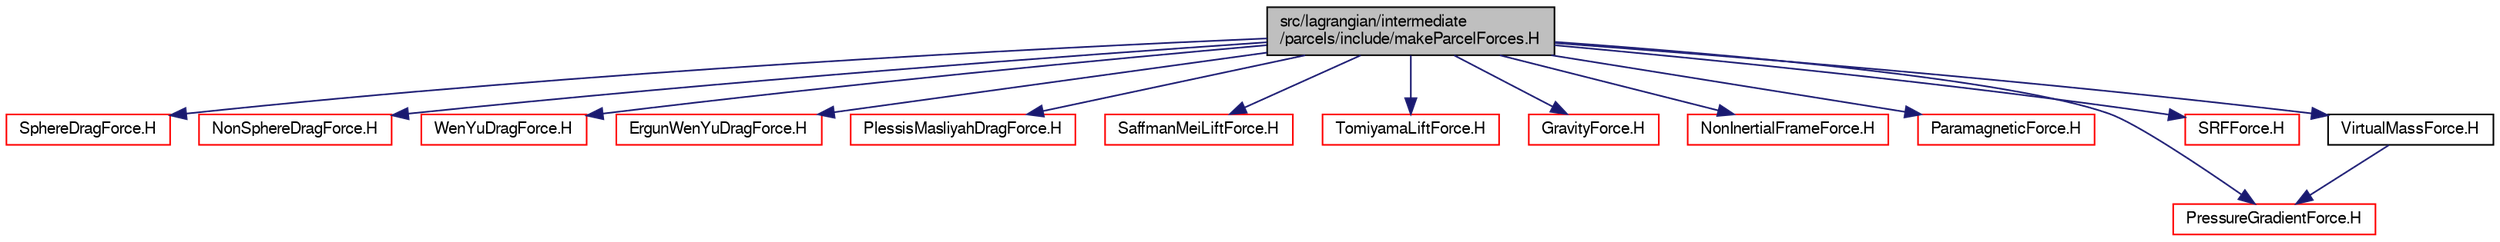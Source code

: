digraph "src/lagrangian/intermediate/parcels/include/makeParcelForces.H"
{
  bgcolor="transparent";
  edge [fontname="FreeSans",fontsize="10",labelfontname="FreeSans",labelfontsize="10"];
  node [fontname="FreeSans",fontsize="10",shape=record];
  Node0 [label="src/lagrangian/intermediate\l/parcels/include/makeParcelForces.H",height=0.2,width=0.4,color="black", fillcolor="grey75", style="filled", fontcolor="black"];
  Node0 -> Node1 [color="midnightblue",fontsize="10",style="solid",fontname="FreeSans"];
  Node1 [label="SphereDragForce.H",height=0.2,width=0.4,color="red",URL="$a05828.html"];
  Node0 -> Node273 [color="midnightblue",fontsize="10",style="solid",fontname="FreeSans"];
  Node273 [label="NonSphereDragForce.H",height=0.2,width=0.4,color="red",URL="$a05816.html"];
  Node0 -> Node274 [color="midnightblue",fontsize="10",style="solid",fontname="FreeSans"];
  Node274 [label="WenYuDragForce.H",height=0.2,width=0.4,color="red",URL="$a05834.html"];
  Node0 -> Node275 [color="midnightblue",fontsize="10",style="solid",fontname="FreeSans"];
  Node275 [label="ErgunWenYuDragForce.H",height=0.2,width=0.4,color="red",URL="$a05810.html"];
  Node0 -> Node276 [color="midnightblue",fontsize="10",style="solid",fontname="FreeSans"];
  Node276 [label="PlessisMasliyahDragForce.H",height=0.2,width=0.4,color="red",URL="$a05822.html"];
  Node0 -> Node277 [color="midnightblue",fontsize="10",style="solid",fontname="FreeSans"];
  Node277 [label="SaffmanMeiLiftForce.H",height=0.2,width=0.4,color="red",URL="$a05864.html"];
  Node0 -> Node340 [color="midnightblue",fontsize="10",style="solid",fontname="FreeSans"];
  Node340 [label="TomiyamaLiftForce.H",height=0.2,width=0.4,color="red",URL="$a05870.html"];
  Node0 -> Node341 [color="midnightblue",fontsize="10",style="solid",fontname="FreeSans"];
  Node341 [label="GravityForce.H",height=0.2,width=0.4,color="red",URL="$a05846.html"];
  Node0 -> Node343 [color="midnightblue",fontsize="10",style="solid",fontname="FreeSans"];
  Node343 [label="NonInertialFrameForce.H",height=0.2,width=0.4,color="red",URL="$a05876.html"];
  Node0 -> Node345 [color="midnightblue",fontsize="10",style="solid",fontname="FreeSans"];
  Node345 [label="ParamagneticForce.H",height=0.2,width=0.4,color="red",URL="$a05885.html"];
  Node0 -> Node347 [color="midnightblue",fontsize="10",style="solid",fontname="FreeSans"];
  Node347 [label="PressureGradientForce.H",height=0.2,width=0.4,color="red",URL="$a05906.html"];
  Node0 -> Node349 [color="midnightblue",fontsize="10",style="solid",fontname="FreeSans"];
  Node349 [label="SRFForce.H",height=0.2,width=0.4,color="red",URL="$a05915.html"];
  Node0 -> Node351 [color="midnightblue",fontsize="10",style="solid",fontname="FreeSans"];
  Node351 [label="VirtualMassForce.H",height=0.2,width=0.4,color="black",URL="$a05921.html"];
  Node351 -> Node347 [color="midnightblue",fontsize="10",style="solid",fontname="FreeSans"];
}
